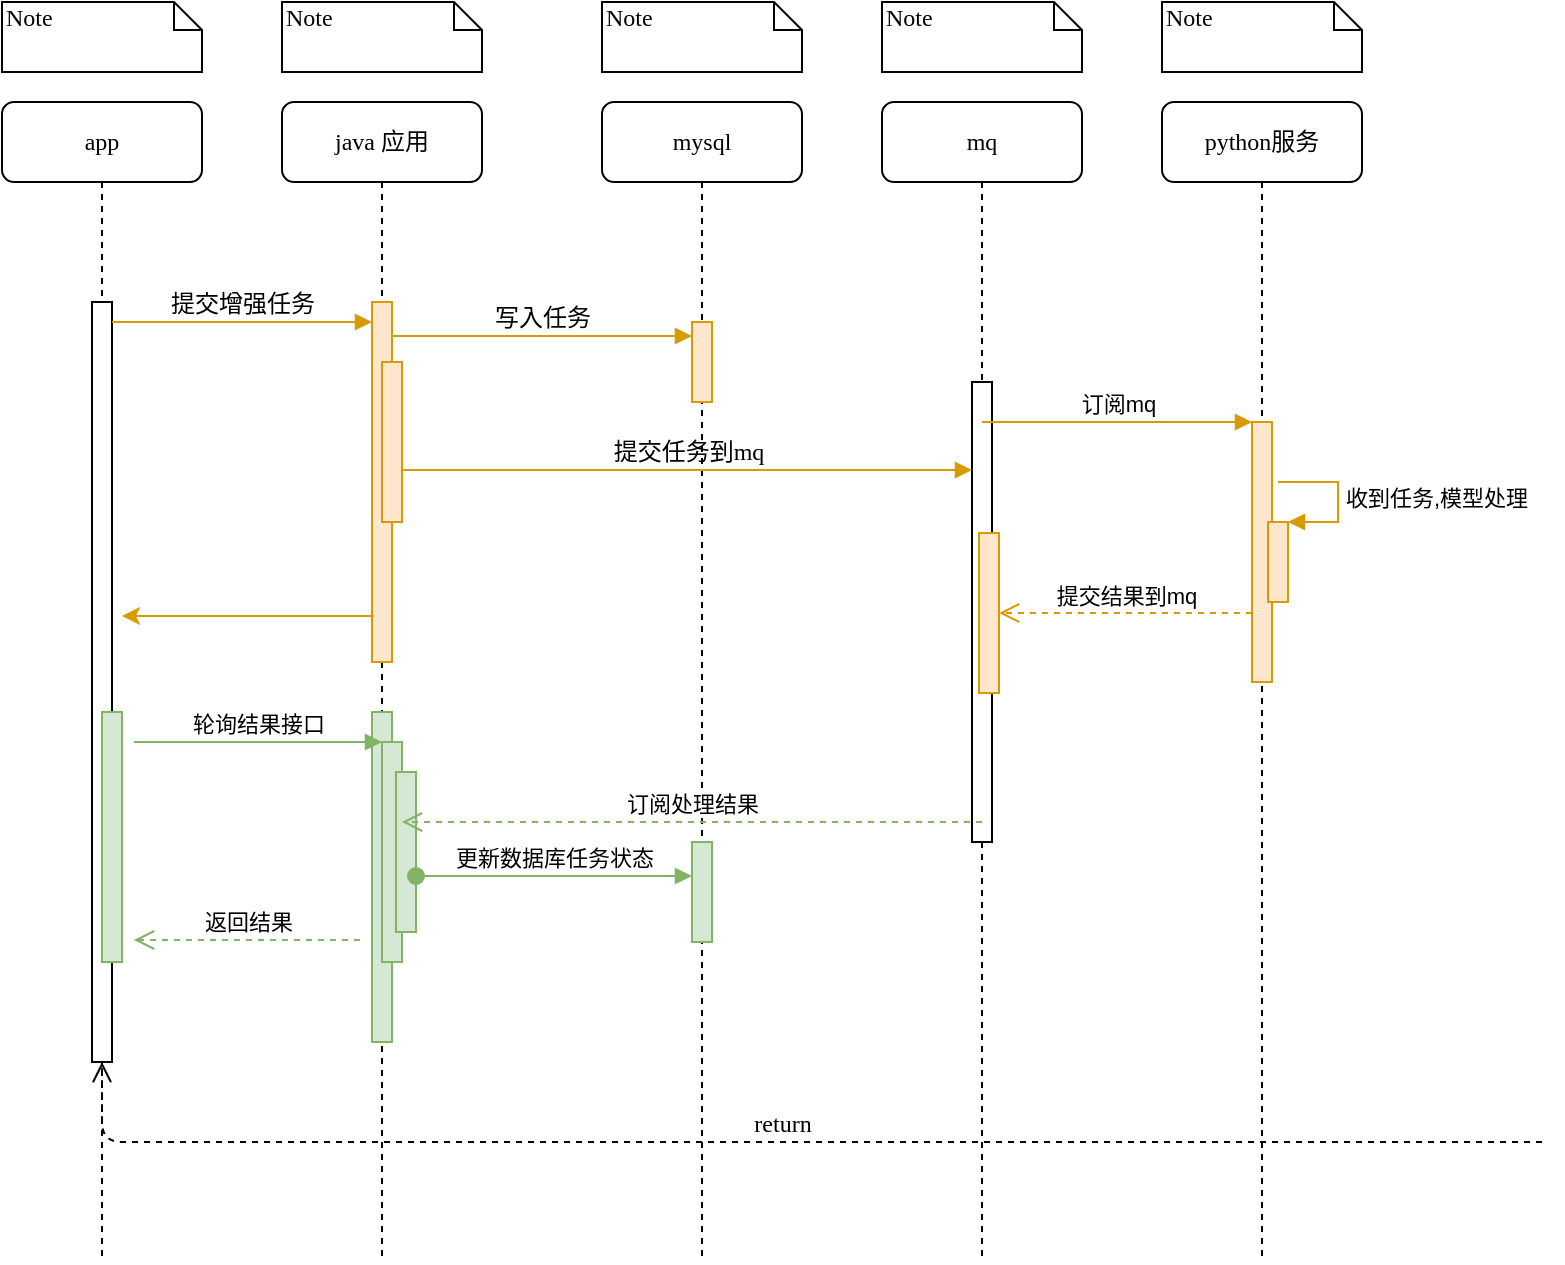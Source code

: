 <mxfile version="25.0.3">
  <diagram name="Page-1" id="13e1069c-82ec-6db2-03f1-153e76fe0fe0">
    <mxGraphModel dx="1434" dy="873" grid="1" gridSize="10" guides="1" tooltips="1" connect="1" arrows="1" fold="1" page="1" pageScale="1" pageWidth="1100" pageHeight="850" background="none" math="0" shadow="0">
      <root>
        <mxCell id="0" />
        <mxCell id="1" parent="0" />
        <mxCell id="7baba1c4bc27f4b0-2" value="java 应用" style="shape=umlLifeline;perimeter=lifelinePerimeter;whiteSpace=wrap;html=1;container=1;collapsible=0;recursiveResize=0;outlineConnect=0;rounded=1;shadow=0;comic=0;labelBackgroundColor=none;strokeWidth=1;fontFamily=Verdana;fontSize=12;align=center;" parent="1" vertex="1">
          <mxGeometry x="240" y="80" width="100" height="580" as="geometry" />
        </mxCell>
        <mxCell id="7baba1c4bc27f4b0-10" value="" style="html=1;points=[];perimeter=orthogonalPerimeter;rounded=0;shadow=0;comic=0;labelBackgroundColor=none;strokeWidth=1;fontFamily=Verdana;fontSize=12;align=center;fillColor=#ffe6cc;strokeColor=#d79b00;" parent="7baba1c4bc27f4b0-2" vertex="1">
          <mxGeometry x="45" y="100" width="10" height="180" as="geometry" />
        </mxCell>
        <mxCell id="2-MXtnqc4Jjl0f1Wk8Sj-1" value="" style="html=1;points=[];perimeter=orthogonalPerimeter;fillColor=#ffe6cc;strokeColor=#d79b00;" parent="7baba1c4bc27f4b0-2" vertex="1">
          <mxGeometry x="50" y="130" width="10" height="80" as="geometry" />
        </mxCell>
        <mxCell id="2-MXtnqc4Jjl0f1Wk8Sj-15" value="" style="html=1;points=[];perimeter=orthogonalPerimeter;fillColor=#d5e8d4;strokeColor=#82b366;" parent="7baba1c4bc27f4b0-2" vertex="1">
          <mxGeometry x="45" y="305" width="10" height="165" as="geometry" />
        </mxCell>
        <mxCell id="2-MXtnqc4Jjl0f1Wk8Sj-16" value="" style="html=1;points=[];perimeter=orthogonalPerimeter;fillColor=#d5e8d4;strokeColor=#82b366;" parent="7baba1c4bc27f4b0-2" vertex="1">
          <mxGeometry x="50" y="320" width="10" height="110" as="geometry" />
        </mxCell>
        <mxCell id="2-MXtnqc4Jjl0f1Wk8Sj-21" value="" style="html=1;points=[];perimeter=orthogonalPerimeter;fillColor=#d5e8d4;strokeColor=#82b366;" parent="7baba1c4bc27f4b0-2" vertex="1">
          <mxGeometry x="57" y="335" width="10" height="80" as="geometry" />
        </mxCell>
        <mxCell id="2-MXtnqc4Jjl0f1Wk8Sj-22" value="更新数据库任务状态" style="html=1;verticalAlign=bottom;startArrow=oval;startFill=1;endArrow=block;startSize=8;rounded=0;fillColor=#d5e8d4;strokeColor=#82b366;" parent="7baba1c4bc27f4b0-2" target="2-MXtnqc4Jjl0f1Wk8Sj-23" edge="1">
          <mxGeometry width="60" relative="1" as="geometry">
            <mxPoint x="67" y="387" as="sourcePoint" />
            <mxPoint x="127" y="387" as="targetPoint" />
          </mxGeometry>
        </mxCell>
        <mxCell id="7baba1c4bc27f4b0-3" value="mysql" style="shape=umlLifeline;perimeter=lifelinePerimeter;whiteSpace=wrap;html=1;container=1;collapsible=0;recursiveResize=0;outlineConnect=0;rounded=1;shadow=0;comic=0;labelBackgroundColor=none;strokeWidth=1;fontFamily=Verdana;fontSize=12;align=center;" parent="1" vertex="1">
          <mxGeometry x="400" y="80" width="100" height="580" as="geometry" />
        </mxCell>
        <mxCell id="7baba1c4bc27f4b0-13" value="" style="html=1;points=[];perimeter=orthogonalPerimeter;rounded=0;shadow=0;comic=0;labelBackgroundColor=none;strokeWidth=1;fontFamily=Verdana;fontSize=12;align=center;fillColor=#ffe6cc;strokeColor=#d79b00;" parent="7baba1c4bc27f4b0-3" vertex="1">
          <mxGeometry x="45" y="110" width="10" height="40" as="geometry" />
        </mxCell>
        <mxCell id="2-MXtnqc4Jjl0f1Wk8Sj-23" value="" style="html=1;points=[];perimeter=orthogonalPerimeter;fillColor=#d5e8d4;strokeColor=#82b366;" parent="7baba1c4bc27f4b0-3" vertex="1">
          <mxGeometry x="45" y="370" width="10" height="50" as="geometry" />
        </mxCell>
        <mxCell id="7baba1c4bc27f4b0-4" value="mq" style="shape=umlLifeline;perimeter=lifelinePerimeter;whiteSpace=wrap;html=1;container=1;collapsible=0;recursiveResize=0;outlineConnect=0;rounded=1;shadow=0;comic=0;labelBackgroundColor=none;strokeWidth=1;fontFamily=Verdana;fontSize=12;align=center;" parent="1" vertex="1">
          <mxGeometry x="540" y="80" width="100" height="580" as="geometry" />
        </mxCell>
        <mxCell id="7baba1c4bc27f4b0-5" value="python服务" style="shape=umlLifeline;perimeter=lifelinePerimeter;whiteSpace=wrap;html=1;container=1;collapsible=0;recursiveResize=0;outlineConnect=0;rounded=1;shadow=0;comic=0;labelBackgroundColor=none;strokeWidth=1;fontFamily=Verdana;fontSize=12;align=center;" parent="1" vertex="1">
          <mxGeometry x="680" y="80" width="100" height="580" as="geometry" />
        </mxCell>
        <mxCell id="2-MXtnqc4Jjl0f1Wk8Sj-3" value="" style="html=1;points=[];perimeter=orthogonalPerimeter;fillColor=#ffe6cc;strokeColor=#d79b00;" parent="7baba1c4bc27f4b0-5" vertex="1">
          <mxGeometry x="45" y="160" width="10" height="130" as="geometry" />
        </mxCell>
        <mxCell id="2-MXtnqc4Jjl0f1Wk8Sj-10" value="" style="html=1;points=[];perimeter=orthogonalPerimeter;fillColor=#ffe6cc;strokeColor=#d79b00;" parent="7baba1c4bc27f4b0-5" vertex="1">
          <mxGeometry x="53" y="210" width="10" height="40" as="geometry" />
        </mxCell>
        <mxCell id="2-MXtnqc4Jjl0f1Wk8Sj-11" value="收到任务,模型处理" style="edgeStyle=orthogonalEdgeStyle;html=1;align=left;spacingLeft=2;endArrow=block;rounded=0;entryX=1;entryY=0;fillColor=#ffe6cc;strokeColor=#d79b00;" parent="7baba1c4bc27f4b0-5" target="2-MXtnqc4Jjl0f1Wk8Sj-10" edge="1">
          <mxGeometry relative="1" as="geometry">
            <mxPoint x="58" y="190" as="sourcePoint" />
            <Array as="points">
              <mxPoint x="88" y="190" />
            </Array>
          </mxGeometry>
        </mxCell>
        <mxCell id="7baba1c4bc27f4b0-8" value="app" style="shape=umlLifeline;perimeter=lifelinePerimeter;whiteSpace=wrap;html=1;container=1;collapsible=0;recursiveResize=0;outlineConnect=0;rounded=1;shadow=0;comic=0;labelBackgroundColor=none;strokeWidth=1;fontFamily=Verdana;fontSize=12;align=center;" parent="1" vertex="1">
          <mxGeometry x="100" y="80" width="100" height="580" as="geometry" />
        </mxCell>
        <mxCell id="7baba1c4bc27f4b0-9" value="" style="html=1;points=[];perimeter=orthogonalPerimeter;rounded=0;shadow=0;comic=0;labelBackgroundColor=none;strokeWidth=1;fontFamily=Verdana;fontSize=12;align=center;" parent="7baba1c4bc27f4b0-8" vertex="1">
          <mxGeometry x="45" y="100" width="10" height="380" as="geometry" />
        </mxCell>
        <mxCell id="2-MXtnqc4Jjl0f1Wk8Sj-19" value="" style="html=1;points=[];perimeter=orthogonalPerimeter;fillColor=#d5e8d4;strokeColor=#82b366;" parent="7baba1c4bc27f4b0-8" vertex="1">
          <mxGeometry x="50" y="305" width="10" height="125" as="geometry" />
        </mxCell>
        <mxCell id="7baba1c4bc27f4b0-16" value="" style="html=1;points=[];perimeter=orthogonalPerimeter;rounded=0;shadow=0;comic=0;labelBackgroundColor=none;strokeWidth=1;fontFamily=Verdana;fontSize=12;align=center;" parent="1" vertex="1">
          <mxGeometry x="585" y="220" width="10" height="230" as="geometry" />
        </mxCell>
        <mxCell id="7baba1c4bc27f4b0-17" value="提交任务到mq" style="html=1;verticalAlign=bottom;endArrow=block;labelBackgroundColor=none;fontFamily=Verdana;fontSize=12;edgeStyle=elbowEdgeStyle;elbow=vertical;fillColor=#ffe6cc;strokeColor=#d79b00;" parent="1" edge="1">
          <mxGeometry relative="1" as="geometry">
            <mxPoint x="300" y="264" as="sourcePoint" />
            <Array as="points">
              <mxPoint x="480" y="264" />
              <mxPoint x="490" y="244" />
              <mxPoint x="300" y="244" />
            </Array>
            <mxPoint x="585" y="264" as="targetPoint" />
          </mxGeometry>
        </mxCell>
        <mxCell id="7baba1c4bc27f4b0-30" value="return" style="html=1;verticalAlign=bottom;endArrow=open;dashed=1;endSize=8;labelBackgroundColor=none;fontFamily=Verdana;fontSize=12;edgeStyle=elbowEdgeStyle;elbow=vertical;" parent="1" target="7baba1c4bc27f4b0-9" edge="1">
          <mxGeometry relative="1" as="geometry">
            <mxPoint x="800" y="626" as="targetPoint" />
            <Array as="points">
              <mxPoint x="570" y="600" />
            </Array>
            <mxPoint x="870" y="600" as="sourcePoint" />
          </mxGeometry>
        </mxCell>
        <mxCell id="7baba1c4bc27f4b0-11" value="提交增强任务" style="html=1;verticalAlign=bottom;endArrow=block;entryX=0;entryY=0;labelBackgroundColor=none;fontFamily=Verdana;fontSize=12;edgeStyle=elbowEdgeStyle;elbow=vertical;fillColor=#ffe6cc;strokeColor=#d79b00;" parent="1" edge="1">
          <mxGeometry relative="1" as="geometry">
            <mxPoint x="155" y="190" as="sourcePoint" />
            <mxPoint x="285" y="190.0" as="targetPoint" />
          </mxGeometry>
        </mxCell>
        <mxCell id="7baba1c4bc27f4b0-14" value="写入任务" style="html=1;verticalAlign=bottom;endArrow=block;entryX=0;entryY=0;labelBackgroundColor=none;fontFamily=Verdana;fontSize=12;edgeStyle=elbowEdgeStyle;elbow=vertical;fillColor=#ffe6cc;strokeColor=#d79b00;" parent="1" edge="1">
          <mxGeometry relative="1" as="geometry">
            <mxPoint x="295" y="197" as="sourcePoint" />
            <mxPoint x="445" y="197" as="targetPoint" />
          </mxGeometry>
        </mxCell>
        <mxCell id="7baba1c4bc27f4b0-40" value="Note" style="shape=note;whiteSpace=wrap;html=1;size=14;verticalAlign=top;align=left;spacingTop=-6;rounded=0;shadow=0;comic=0;labelBackgroundColor=none;strokeWidth=1;fontFamily=Verdana;fontSize=12" parent="1" vertex="1">
          <mxGeometry x="100" y="30" width="100" height="35" as="geometry" />
        </mxCell>
        <mxCell id="7baba1c4bc27f4b0-41" value="Note" style="shape=note;whiteSpace=wrap;html=1;size=14;verticalAlign=top;align=left;spacingTop=-6;rounded=0;shadow=0;comic=0;labelBackgroundColor=none;strokeWidth=1;fontFamily=Verdana;fontSize=12" parent="1" vertex="1">
          <mxGeometry x="240" y="30" width="100" height="35" as="geometry" />
        </mxCell>
        <mxCell id="7baba1c4bc27f4b0-42" value="Note" style="shape=note;whiteSpace=wrap;html=1;size=14;verticalAlign=top;align=left;spacingTop=-6;rounded=0;shadow=0;comic=0;labelBackgroundColor=none;strokeWidth=1;fontFamily=Verdana;fontSize=12" parent="1" vertex="1">
          <mxGeometry x="400" y="30" width="100" height="35" as="geometry" />
        </mxCell>
        <mxCell id="7baba1c4bc27f4b0-43" value="Note" style="shape=note;whiteSpace=wrap;html=1;size=14;verticalAlign=top;align=left;spacingTop=-6;rounded=0;shadow=0;comic=0;labelBackgroundColor=none;strokeWidth=1;fontFamily=Verdana;fontSize=12" parent="1" vertex="1">
          <mxGeometry x="540" y="30" width="100" height="35" as="geometry" />
        </mxCell>
        <mxCell id="7baba1c4bc27f4b0-44" value="Note" style="shape=note;whiteSpace=wrap;html=1;size=14;verticalAlign=top;align=left;spacingTop=-6;rounded=0;shadow=0;comic=0;labelBackgroundColor=none;strokeWidth=1;fontFamily=Verdana;fontSize=12" parent="1" vertex="1">
          <mxGeometry x="680" y="30" width="100" height="35" as="geometry" />
        </mxCell>
        <mxCell id="2-MXtnqc4Jjl0f1Wk8Sj-4" value="订阅mq" style="html=1;verticalAlign=bottom;endArrow=block;entryX=0;entryY=0;rounded=0;fillColor=#ffe6cc;strokeColor=#d79b00;" parent="1" target="2-MXtnqc4Jjl0f1Wk8Sj-3" edge="1">
          <mxGeometry relative="1" as="geometry">
            <mxPoint x="590" y="240" as="sourcePoint" />
          </mxGeometry>
        </mxCell>
        <mxCell id="2-MXtnqc4Jjl0f1Wk8Sj-5" value="提交结果到mq" style="html=1;verticalAlign=bottom;endArrow=open;dashed=1;endSize=8;exitX=0;exitY=0.95;rounded=0;fillColor=#ffe6cc;strokeColor=#d79b00;" parent="1" target="2-MXtnqc4Jjl0f1Wk8Sj-9" edge="1">
          <mxGeometry relative="1" as="geometry">
            <mxPoint x="589.5" y="335.5" as="targetPoint" />
            <mxPoint x="725" y="335.5" as="sourcePoint" />
          </mxGeometry>
        </mxCell>
        <mxCell id="2-MXtnqc4Jjl0f1Wk8Sj-9" value="" style="html=1;points=[];perimeter=orthogonalPerimeter;fillColor=#ffe6cc;strokeColor=#d79b00;" parent="1" vertex="1">
          <mxGeometry x="588.5" y="295.5" width="10" height="80" as="geometry" />
        </mxCell>
        <mxCell id="2-MXtnqc4Jjl0f1Wk8Sj-12" value="订阅处理结果" style="html=1;verticalAlign=bottom;endArrow=open;dashed=1;endSize=8;rounded=0;fillColor=#d5e8d4;strokeColor=#82b366;" parent="1" edge="1">
          <mxGeometry relative="1" as="geometry">
            <mxPoint x="590" y="440" as="sourcePoint" />
            <mxPoint x="300" y="440" as="targetPoint" />
          </mxGeometry>
        </mxCell>
        <mxCell id="2-MXtnqc4Jjl0f1Wk8Sj-17" value="轮询结果接口" style="html=1;verticalAlign=bottom;endArrow=block;entryX=0;entryY=0;rounded=0;fillColor=#d5e8d4;strokeColor=#82b366;" parent="1" target="2-MXtnqc4Jjl0f1Wk8Sj-16" edge="1">
          <mxGeometry relative="1" as="geometry">
            <mxPoint x="166" y="400" as="sourcePoint" />
          </mxGeometry>
        </mxCell>
        <mxCell id="2-MXtnqc4Jjl0f1Wk8Sj-18" value="返回结果" style="html=1;verticalAlign=bottom;endArrow=open;dashed=1;endSize=8;exitX=0;exitY=0.95;rounded=0;fillColor=#d5e8d4;strokeColor=#82b366;" parent="1" edge="1">
          <mxGeometry relative="1" as="geometry">
            <mxPoint x="166" y="499" as="targetPoint" />
            <mxPoint x="279" y="499" as="sourcePoint" />
          </mxGeometry>
        </mxCell>
        <mxCell id="DHRhVjCpS3eiBiNTtmn8-1" value="" style="endArrow=classic;html=1;rounded=0;exitX=0.1;exitY=0.872;exitDx=0;exitDy=0;exitPerimeter=0;fillColor=#ffe6cc;strokeColor=#d79b00;" edge="1" parent="1" source="7baba1c4bc27f4b0-10">
          <mxGeometry width="50" height="50" relative="1" as="geometry">
            <mxPoint x="520" y="470" as="sourcePoint" />
            <mxPoint x="160" y="337" as="targetPoint" />
          </mxGeometry>
        </mxCell>
      </root>
    </mxGraphModel>
  </diagram>
</mxfile>
